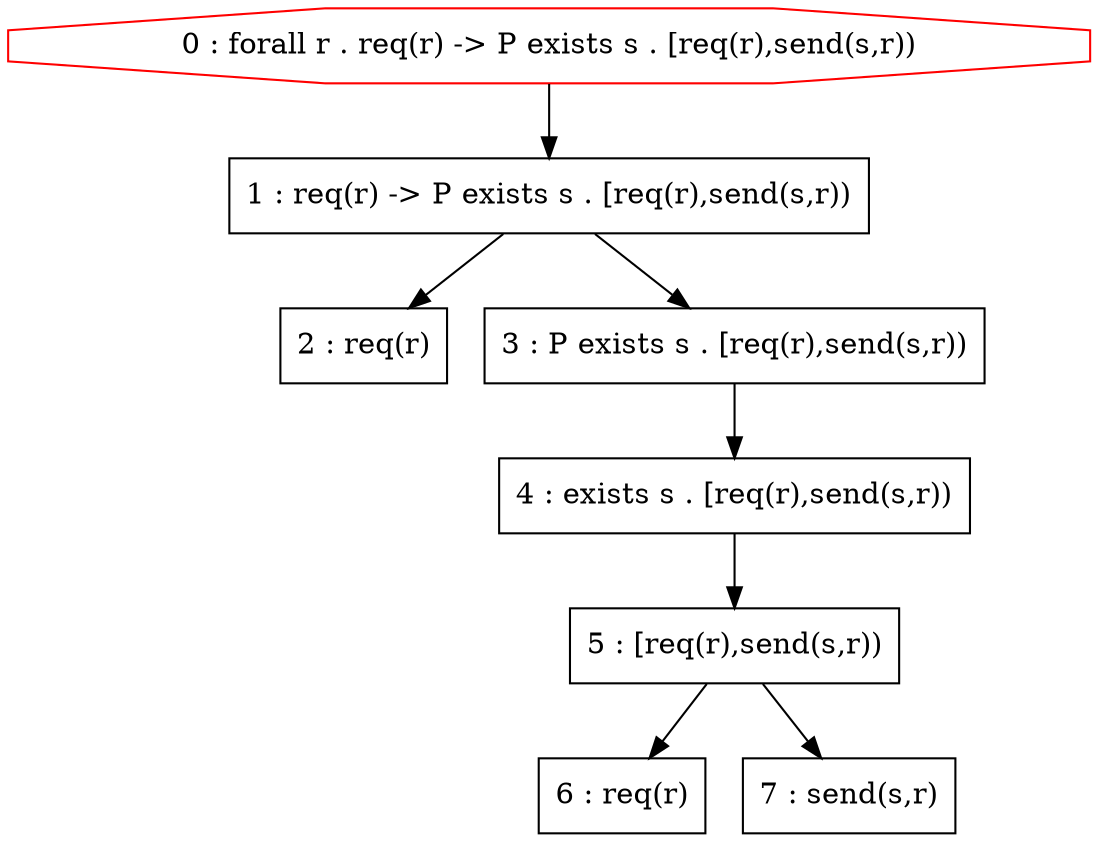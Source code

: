 digraph G {
  0 [shape=octagon, color=red, label="0 : forall r . req(r) -> P exists s . [req(r),send(s,r))"]
  1 [shape=box, label="1 : req(r) -> P exists s . [req(r),send(s,r))"]
  2 [shape=box, label="2 : req(r)"]
  3 [shape=box, label="3 : P exists s . [req(r),send(s,r))"]
  4 [shape=box, label="4 : exists s . [req(r),send(s,r))"]
  5 [shape=box, label="5 : [req(r),send(s,r))"]
  6 [shape=box, label="6 : req(r)"]
  7 [shape=box, label="7 : send(s,r)"]
  5 -> 6
  5 -> 7
  4 -> 5
  3 -> 4
  1 -> 2
  1 -> 3
  0 -> 1
}
